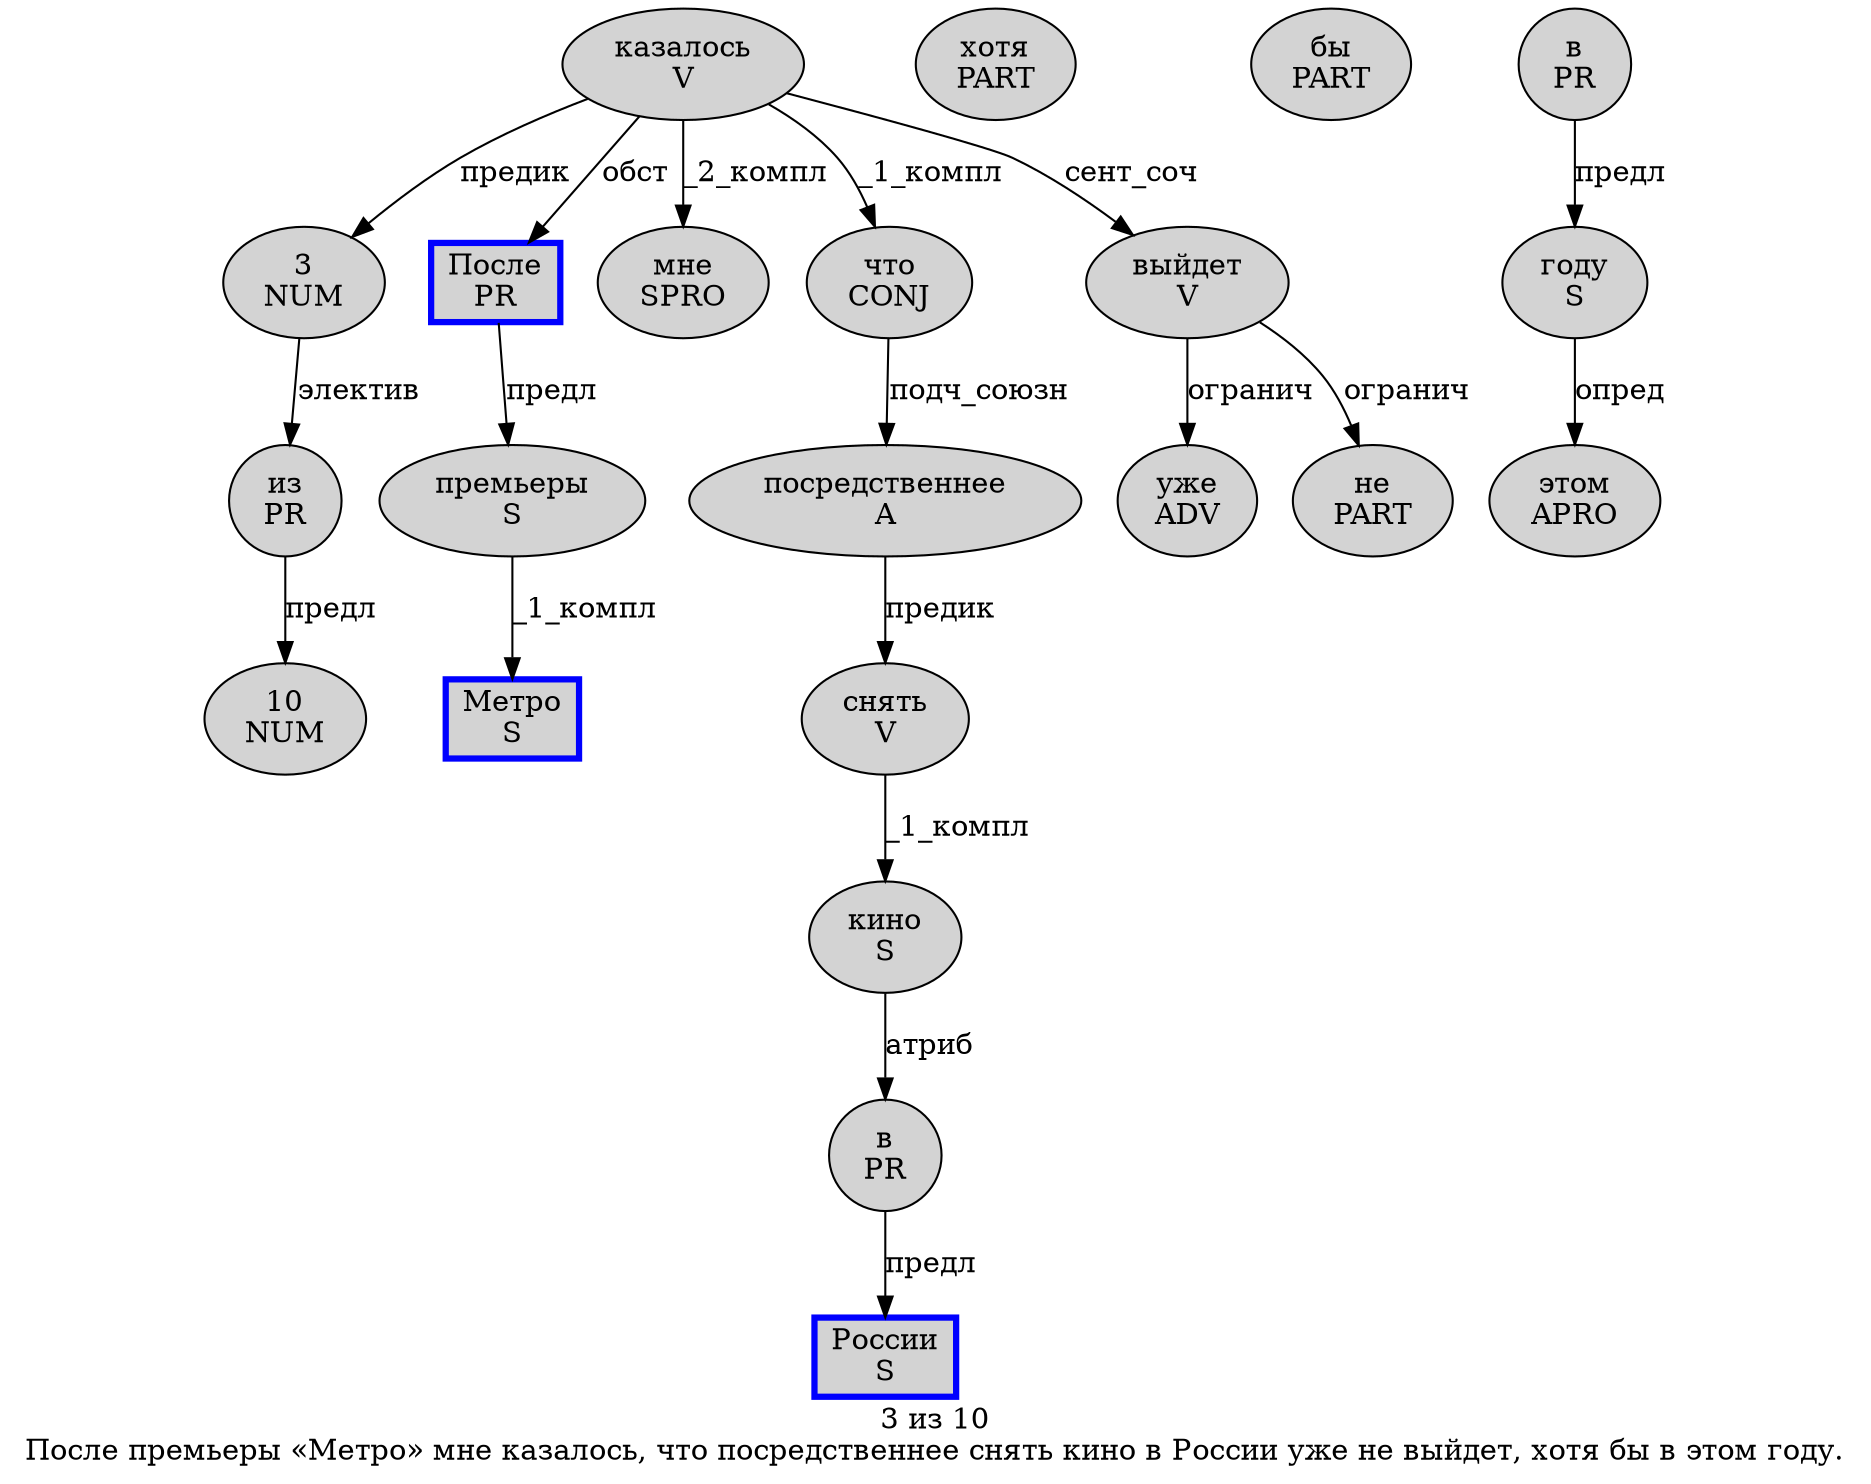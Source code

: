 digraph SENTENCE_3278 {
	graph [label="3 из 10
После премьеры «Метро» мне казалось, что посредственнее снять кино в России уже не выйдет, хотя бы в этом году."]
	node [style=filled]
		0 [label="3
NUM" color="" fillcolor=lightgray penwidth=1 shape=ellipse]
		1 [label="из
PR" color="" fillcolor=lightgray penwidth=1 shape=ellipse]
		2 [label="10
NUM" color="" fillcolor=lightgray penwidth=1 shape=ellipse]
		3 [label="После
PR" color=blue fillcolor=lightgray penwidth=3 shape=box]
		4 [label="премьеры
S" color="" fillcolor=lightgray penwidth=1 shape=ellipse]
		6 [label="Метро
S" color=blue fillcolor=lightgray penwidth=3 shape=box]
		8 [label="мне
SPRO" color="" fillcolor=lightgray penwidth=1 shape=ellipse]
		9 [label="казалось
V" color="" fillcolor=lightgray penwidth=1 shape=ellipse]
		11 [label="что
CONJ" color="" fillcolor=lightgray penwidth=1 shape=ellipse]
		12 [label="посредственнее
A" color="" fillcolor=lightgray penwidth=1 shape=ellipse]
		13 [label="снять
V" color="" fillcolor=lightgray penwidth=1 shape=ellipse]
		14 [label="кино
S" color="" fillcolor=lightgray penwidth=1 shape=ellipse]
		15 [label="в
PR" color="" fillcolor=lightgray penwidth=1 shape=ellipse]
		16 [label="России
S" color=blue fillcolor=lightgray penwidth=3 shape=box]
		17 [label="уже
ADV" color="" fillcolor=lightgray penwidth=1 shape=ellipse]
		18 [label="не
PART" color="" fillcolor=lightgray penwidth=1 shape=ellipse]
		19 [label="выйдет
V" color="" fillcolor=lightgray penwidth=1 shape=ellipse]
		21 [label="хотя
PART" color="" fillcolor=lightgray penwidth=1 shape=ellipse]
		22 [label="бы
PART" color="" fillcolor=lightgray penwidth=1 shape=ellipse]
		23 [label="в
PR" color="" fillcolor=lightgray penwidth=1 shape=ellipse]
		24 [label="этом
APRO" color="" fillcolor=lightgray penwidth=1 shape=ellipse]
		25 [label="году
S" color="" fillcolor=lightgray penwidth=1 shape=ellipse]
			9 -> 0 [label="предик"]
			9 -> 3 [label="обст"]
			9 -> 8 [label="_2_компл"]
			9 -> 11 [label="_1_компл"]
			9 -> 19 [label="сент_соч"]
			11 -> 12 [label="подч_союзн"]
			14 -> 15 [label="атриб"]
			0 -> 1 [label="электив"]
			15 -> 16 [label="предл"]
			3 -> 4 [label="предл"]
			19 -> 17 [label="огранич"]
			19 -> 18 [label="огранич"]
			25 -> 24 [label="опред"]
			23 -> 25 [label="предл"]
			1 -> 2 [label="предл"]
			12 -> 13 [label="предик"]
			13 -> 14 [label="_1_компл"]
			4 -> 6 [label="_1_компл"]
}